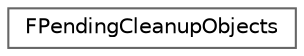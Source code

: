 digraph "Graphical Class Hierarchy"
{
 // INTERACTIVE_SVG=YES
 // LATEX_PDF_SIZE
  bgcolor="transparent";
  edge [fontname=Helvetica,fontsize=10,labelfontname=Helvetica,labelfontsize=10];
  node [fontname=Helvetica,fontsize=10,shape=box,height=0.2,width=0.4];
  rankdir="LR";
  Node0 [id="Node000000",label="FPendingCleanupObjects",height=0.2,width=0.4,color="grey40", fillcolor="white", style="filled",URL="$d3/dda/classFPendingCleanupObjects.html",tooltip="A set of cleanup objects which are pending deletion."];
}

